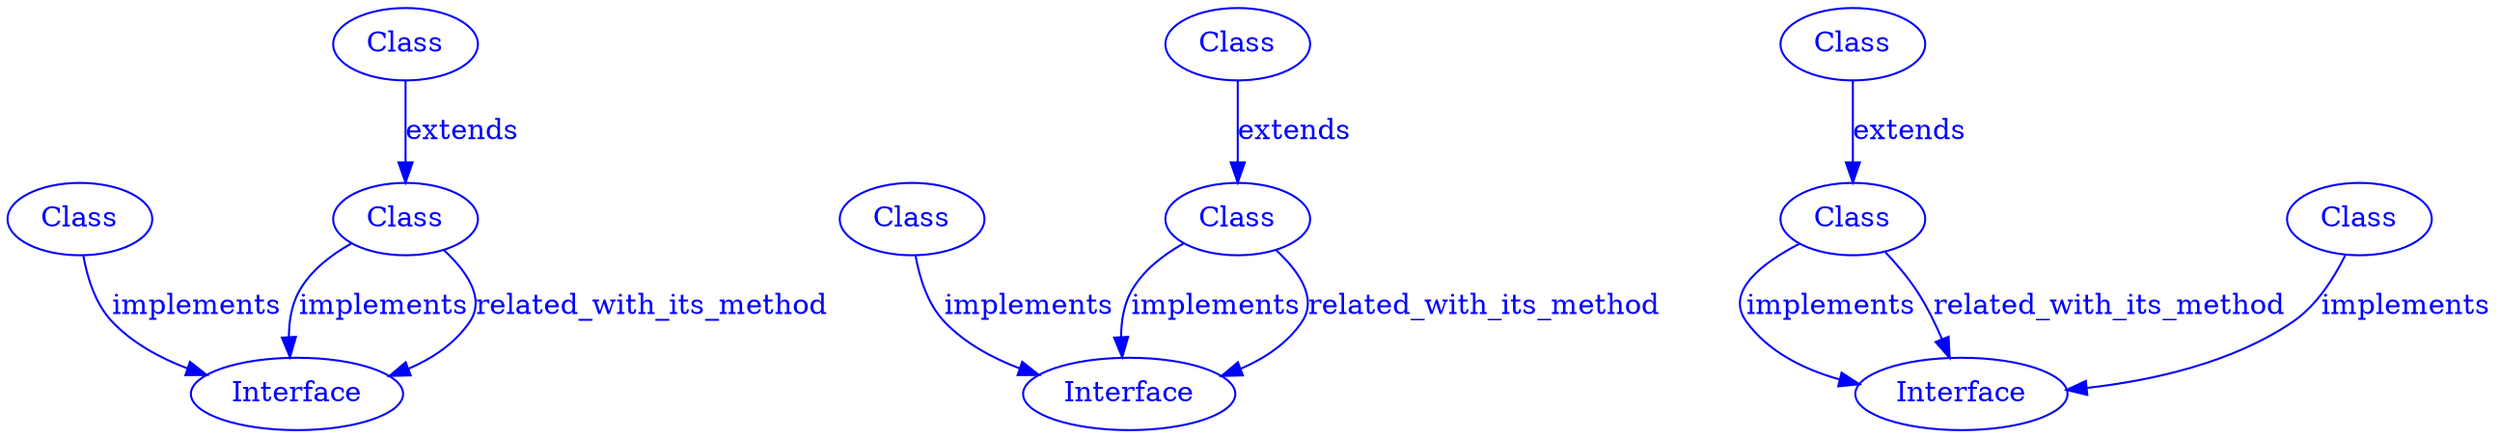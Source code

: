 
digraph SubdueGraph {
  57 [label="Interface",color=blue,fontcolor=blue];
  305 [label="Class",color=blue,fontcolor=blue];
  343 [label="Class",color=blue,fontcolor=blue];
  453 [label="Class",color=blue,fontcolor=blue];
  305 -> 57 [label="implements",color=blue,fontcolor=blue];
  343 -> 453 [label="extends",color=blue,fontcolor=blue];
  453 -> 57 [label="implements",color=blue,fontcolor=blue];
  453 -> 57 [label="related_with_its_method",color=blue,fontcolor=blue];
  185 [label="Class",color=blue,fontcolor=blue];
  237 [label="Class",color=blue,fontcolor=blue];
  271 [label="Class",color=blue,fontcolor=blue];
  409 [label="Interface",color=blue,fontcolor=blue];
  185 -> 409 [label="implements",color=blue,fontcolor=blue];
  237 -> 409 [label="implements",color=blue,fontcolor=blue];
  271 -> 185 [label="extends",color=blue,fontcolor=blue];
  185 -> 409 [label="related_with_its_method",color=blue,fontcolor=blue];
  56 [label="Class",color=blue,fontcolor=blue];
  195 [label="Class",color=blue,fontcolor=blue];
  200 [label="Class",color=blue,fontcolor=blue];
  482 [label="Interface",color=blue,fontcolor=blue];
  56 -> 200 [label="extends",color=blue,fontcolor=blue];
  195 -> 482 [label="implements",color=blue,fontcolor=blue];
  200 -> 482 [label="implements",color=blue,fontcolor=blue];
  200 -> 482 [label="related_with_its_method",color=blue,fontcolor=blue];
}
